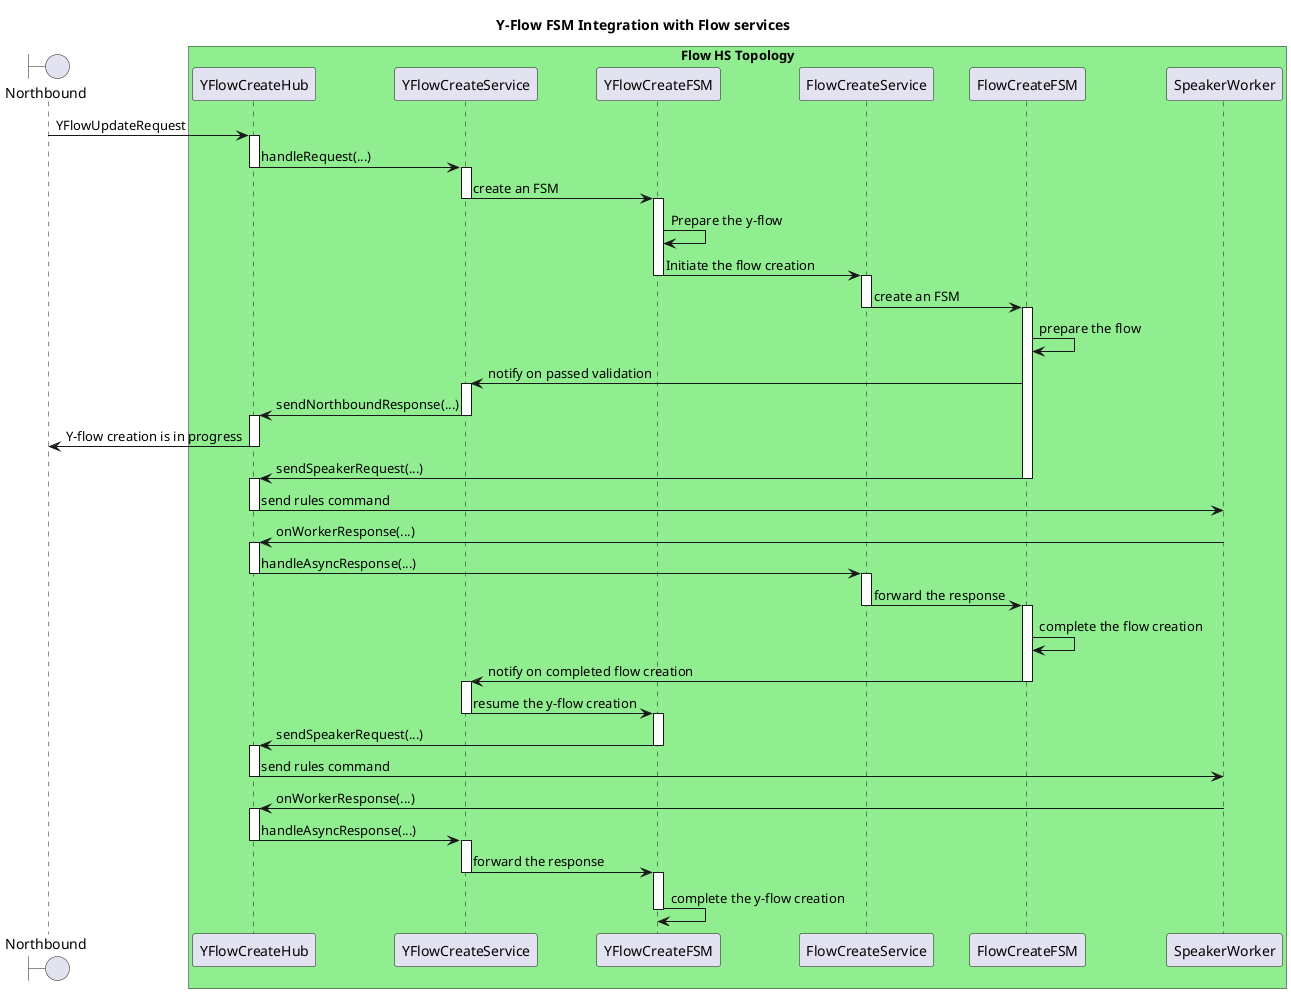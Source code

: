 @startuml
title Y-Flow FSM Integration with Flow services

boundary Northbound
box "Flow HS Topology" #LightGreen
    participant YFlowCreateHub
    participant YFlowCreateService
    participant YFlowCreateFSM
    participant FlowCreateService
    participant FlowCreateFSM
    participant SpeakerWorker
end box

Northbound -> YFlowCreateHub : YFlowUpdateRequest
activate YFlowCreateHub
YFlowCreateHub -> YFlowCreateService : handleRequest(...)
deactivate YFlowCreateHub
activate YFlowCreateService
YFlowCreateService -> YFlowCreateFSM : create an FSM
deactivate YFlowCreateService
activate YFlowCreateFSM
YFlowCreateFSM -> YFlowCreateFSM : Prepare the y-flow
YFlowCreateFSM -> FlowCreateService : Initiate the flow creation
deactivate YFlowCreateFSM
activate FlowCreateService
FlowCreateService -> FlowCreateFSM : create an FSM
deactivate FlowCreateService
activate FlowCreateFSM
FlowCreateFSM -> FlowCreateFSM : prepare the flow
FlowCreateFSM -> YFlowCreateService : notify on passed validation
activate YFlowCreateService
YFlowCreateHub <- YFlowCreateService : sendNorthboundResponse(...)
deactivate YFlowCreateService
activate YFlowCreateHub
Northbound <- YFlowCreateHub : Y-flow creation is in progress
deactivate YFlowCreateHub

YFlowCreateHub <- FlowCreateFSM : sendSpeakerRequest(...)
deactivate FlowCreateFSM
activate YFlowCreateHub
YFlowCreateHub -> SpeakerWorker : send rules command
deactivate YFlowCreateHub

YFlowCreateHub <- SpeakerWorker : onWorkerResponse(...)
activate YFlowCreateHub
YFlowCreateHub -> FlowCreateService : handleAsyncResponse(...)
deactivate YFlowCreateHub
activate FlowCreateService
FlowCreateService -> FlowCreateFSM : forward the response
deactivate FlowCreateService
activate FlowCreateFSM
FlowCreateFSM -> FlowCreateFSM : complete the flow creation

FlowCreateFSM -> YFlowCreateService : notify on completed flow creation
deactivate FlowCreateFSM
activate YFlowCreateService
YFlowCreateService -> YFlowCreateFSM : resume the y-flow creation
deactivate YFlowCreateService
activate YFlowCreateFSM

YFlowCreateHub <- YFlowCreateFSM : sendSpeakerRequest(...)
deactivate YFlowCreateFSM
activate YFlowCreateHub
YFlowCreateHub -> SpeakerWorker : send rules command
deactivate YFlowCreateHub

YFlowCreateHub <- SpeakerWorker : onWorkerResponse(...)
activate YFlowCreateHub
YFlowCreateHub -> YFlowCreateService : handleAsyncResponse(...)
deactivate YFlowCreateHub
activate YFlowCreateService
YFlowCreateService -> YFlowCreateFSM : forward the response
deactivate YFlowCreateService
activate YFlowCreateFSM

YFlowCreateFSM -> YFlowCreateFSM : complete the y-flow creation

deactivate YFlowCreateFSM

@enduml